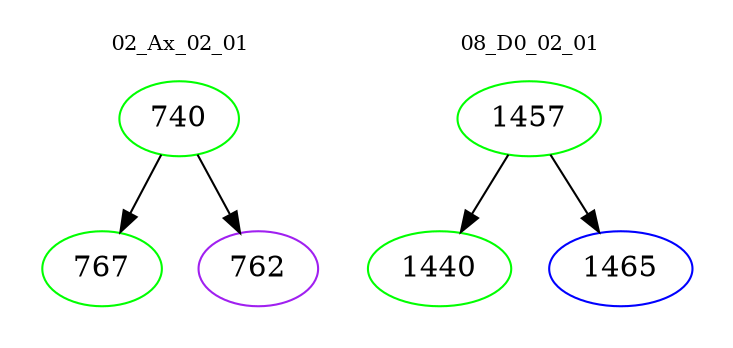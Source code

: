 digraph{
subgraph cluster_0 {
color = white
label = "02_Ax_02_01";
fontsize=10;
T0_740 [label="740", color="green"]
T0_740 -> T0_767 [color="black"]
T0_767 [label="767", color="green"]
T0_740 -> T0_762 [color="black"]
T0_762 [label="762", color="purple"]
}
subgraph cluster_1 {
color = white
label = "08_D0_02_01";
fontsize=10;
T1_1457 [label="1457", color="green"]
T1_1457 -> T1_1440 [color="black"]
T1_1440 [label="1440", color="green"]
T1_1457 -> T1_1465 [color="black"]
T1_1465 [label="1465", color="blue"]
}
}
